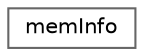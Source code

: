 digraph "Graphical Class Hierarchy"
{
 // LATEX_PDF_SIZE
  bgcolor="transparent";
  edge [fontname=Helvetica,fontsize=10,labelfontname=Helvetica,labelfontsize=10];
  node [fontname=Helvetica,fontsize=10,shape=box,height=0.2,width=0.4];
  rankdir="LR";
  Node0 [id="Node000000",label="memInfo",height=0.2,width=0.4,color="grey40", fillcolor="white", style="filled",URL="$classFoam_1_1memInfo.html",tooltip="Memory usage information for the current process, and the system memory that is free."];
}
